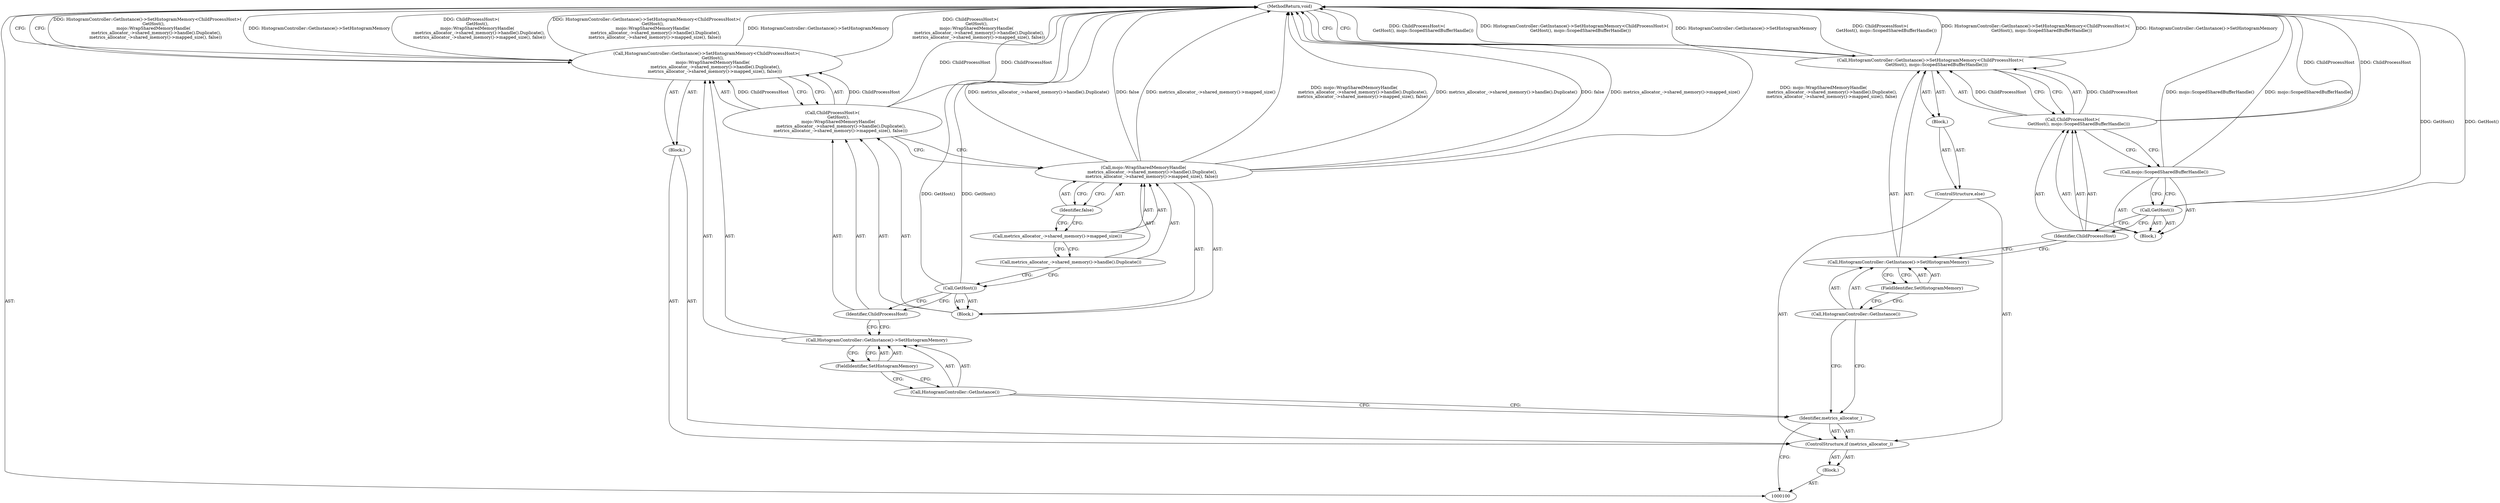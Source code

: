 digraph "1_Chrome_673ce95d481ea9368c4d4d43ac756ba1d6d9e608_10" {
"1000128" [label="(MethodReturn,void)"];
"1000101" [label="(Block,)"];
"1000127" [label="(Call,mojo::ScopedSharedBufferHandle())"];
"1000125" [label="(Block,)"];
"1000126" [label="(Call,GetHost())"];
"1000102" [label="(ControlStructure,if (metrics_allocator_))"];
"1000104" [label="(Block,)"];
"1000103" [label="(Identifier,metrics_allocator_)"];
"1000105" [label="(Call,HistogramController::GetInstance()->SetHistogramMemory<ChildProcessHost>(\n         GetHost(),\n         mojo::WrapSharedMemoryHandle(\n             metrics_allocator_->shared_memory()->handle().Duplicate(),\n            metrics_allocator_->shared_memory()->mapped_size(), false)))"];
"1000106" [label="(Call,HistogramController::GetInstance()->SetHistogramMemory)"];
"1000107" [label="(Call,HistogramController::GetInstance())"];
"1000108" [label="(FieldIdentifier,SetHistogramMemory)"];
"1000109" [label="(Call,ChildProcessHost>(\n         GetHost(),\n         mojo::WrapSharedMemoryHandle(\n             metrics_allocator_->shared_memory()->handle().Duplicate(),\n            metrics_allocator_->shared_memory()->mapped_size(), false)))"];
"1000110" [label="(Identifier,ChildProcessHost)"];
"1000111" [label="(Block,)"];
"1000112" [label="(Call,GetHost())"];
"1000113" [label="(Call,mojo::WrapSharedMemoryHandle(\n             metrics_allocator_->shared_memory()->handle().Duplicate(),\n            metrics_allocator_->shared_memory()->mapped_size(), false))"];
"1000114" [label="(Call,metrics_allocator_->shared_memory()->handle().Duplicate())"];
"1000115" [label="(Call,metrics_allocator_->shared_memory()->mapped_size())"];
"1000116" [label="(Identifier,false)"];
"1000118" [label="(Block,)"];
"1000117" [label="(ControlStructure,else)"];
"1000122" [label="(FieldIdentifier,SetHistogramMemory)"];
"1000119" [label="(Call,HistogramController::GetInstance()->SetHistogramMemory<ChildProcessHost>(\n         GetHost(), mojo::ScopedSharedBufferHandle()))"];
"1000120" [label="(Call,HistogramController::GetInstance()->SetHistogramMemory)"];
"1000121" [label="(Call,HistogramController::GetInstance())"];
"1000123" [label="(Call,ChildProcessHost>(\n         GetHost(), mojo::ScopedSharedBufferHandle()))"];
"1000124" [label="(Identifier,ChildProcessHost)"];
"1000128" -> "1000100"  [label="AST: "];
"1000128" -> "1000105"  [label="CFG: "];
"1000128" -> "1000119"  [label="CFG: "];
"1000126" -> "1000128"  [label="DDG: GetHost()"];
"1000105" -> "1000128"  [label="DDG: HistogramController::GetInstance()->SetHistogramMemory<ChildProcessHost>(\n         GetHost(),\n         mojo::WrapSharedMemoryHandle(\n             metrics_allocator_->shared_memory()->handle().Duplicate(),\n            metrics_allocator_->shared_memory()->mapped_size(), false))"];
"1000105" -> "1000128"  [label="DDG: HistogramController::GetInstance()->SetHistogramMemory"];
"1000105" -> "1000128"  [label="DDG: ChildProcessHost>(\n         GetHost(),\n         mojo::WrapSharedMemoryHandle(\n             metrics_allocator_->shared_memory()->handle().Duplicate(),\n            metrics_allocator_->shared_memory()->mapped_size(), false))"];
"1000113" -> "1000128"  [label="DDG: metrics_allocator_->shared_memory()->handle().Duplicate()"];
"1000113" -> "1000128"  [label="DDG: false"];
"1000113" -> "1000128"  [label="DDG: metrics_allocator_->shared_memory()->mapped_size()"];
"1000113" -> "1000128"  [label="DDG: mojo::WrapSharedMemoryHandle(\n             metrics_allocator_->shared_memory()->handle().Duplicate(),\n            metrics_allocator_->shared_memory()->mapped_size(), false)"];
"1000119" -> "1000128"  [label="DDG: ChildProcessHost>(\n         GetHost(), mojo::ScopedSharedBufferHandle())"];
"1000119" -> "1000128"  [label="DDG: HistogramController::GetInstance()->SetHistogramMemory<ChildProcessHost>(\n         GetHost(), mojo::ScopedSharedBufferHandle())"];
"1000119" -> "1000128"  [label="DDG: HistogramController::GetInstance()->SetHistogramMemory"];
"1000127" -> "1000128"  [label="DDG: mojo::ScopedSharedBufferHandle()"];
"1000112" -> "1000128"  [label="DDG: GetHost()"];
"1000123" -> "1000128"  [label="DDG: ChildProcessHost"];
"1000109" -> "1000128"  [label="DDG: ChildProcessHost"];
"1000101" -> "1000100"  [label="AST: "];
"1000102" -> "1000101"  [label="AST: "];
"1000127" -> "1000125"  [label="AST: "];
"1000127" -> "1000126"  [label="CFG: "];
"1000123" -> "1000127"  [label="CFG: "];
"1000127" -> "1000128"  [label="DDG: mojo::ScopedSharedBufferHandle()"];
"1000125" -> "1000123"  [label="AST: "];
"1000126" -> "1000125"  [label="AST: "];
"1000127" -> "1000125"  [label="AST: "];
"1000126" -> "1000125"  [label="AST: "];
"1000126" -> "1000124"  [label="CFG: "];
"1000127" -> "1000126"  [label="CFG: "];
"1000126" -> "1000128"  [label="DDG: GetHost()"];
"1000102" -> "1000101"  [label="AST: "];
"1000103" -> "1000102"  [label="AST: "];
"1000104" -> "1000102"  [label="AST: "];
"1000117" -> "1000102"  [label="AST: "];
"1000104" -> "1000102"  [label="AST: "];
"1000105" -> "1000104"  [label="AST: "];
"1000103" -> "1000102"  [label="AST: "];
"1000103" -> "1000100"  [label="CFG: "];
"1000107" -> "1000103"  [label="CFG: "];
"1000121" -> "1000103"  [label="CFG: "];
"1000105" -> "1000104"  [label="AST: "];
"1000105" -> "1000109"  [label="CFG: "];
"1000106" -> "1000105"  [label="AST: "];
"1000109" -> "1000105"  [label="AST: "];
"1000128" -> "1000105"  [label="CFG: "];
"1000105" -> "1000128"  [label="DDG: HistogramController::GetInstance()->SetHistogramMemory<ChildProcessHost>(\n         GetHost(),\n         mojo::WrapSharedMemoryHandle(\n             metrics_allocator_->shared_memory()->handle().Duplicate(),\n            metrics_allocator_->shared_memory()->mapped_size(), false))"];
"1000105" -> "1000128"  [label="DDG: HistogramController::GetInstance()->SetHistogramMemory"];
"1000105" -> "1000128"  [label="DDG: ChildProcessHost>(\n         GetHost(),\n         mojo::WrapSharedMemoryHandle(\n             metrics_allocator_->shared_memory()->handle().Duplicate(),\n            metrics_allocator_->shared_memory()->mapped_size(), false))"];
"1000109" -> "1000105"  [label="DDG: ChildProcessHost"];
"1000106" -> "1000105"  [label="AST: "];
"1000106" -> "1000108"  [label="CFG: "];
"1000107" -> "1000106"  [label="AST: "];
"1000108" -> "1000106"  [label="AST: "];
"1000110" -> "1000106"  [label="CFG: "];
"1000107" -> "1000106"  [label="AST: "];
"1000107" -> "1000103"  [label="CFG: "];
"1000108" -> "1000107"  [label="CFG: "];
"1000108" -> "1000106"  [label="AST: "];
"1000108" -> "1000107"  [label="CFG: "];
"1000106" -> "1000108"  [label="CFG: "];
"1000109" -> "1000105"  [label="AST: "];
"1000109" -> "1000113"  [label="CFG: "];
"1000110" -> "1000109"  [label="AST: "];
"1000111" -> "1000109"  [label="AST: "];
"1000105" -> "1000109"  [label="CFG: "];
"1000109" -> "1000128"  [label="DDG: ChildProcessHost"];
"1000109" -> "1000105"  [label="DDG: ChildProcessHost"];
"1000110" -> "1000109"  [label="AST: "];
"1000110" -> "1000106"  [label="CFG: "];
"1000112" -> "1000110"  [label="CFG: "];
"1000111" -> "1000109"  [label="AST: "];
"1000112" -> "1000111"  [label="AST: "];
"1000113" -> "1000111"  [label="AST: "];
"1000112" -> "1000111"  [label="AST: "];
"1000112" -> "1000110"  [label="CFG: "];
"1000114" -> "1000112"  [label="CFG: "];
"1000112" -> "1000128"  [label="DDG: GetHost()"];
"1000113" -> "1000111"  [label="AST: "];
"1000113" -> "1000116"  [label="CFG: "];
"1000114" -> "1000113"  [label="AST: "];
"1000115" -> "1000113"  [label="AST: "];
"1000116" -> "1000113"  [label="AST: "];
"1000109" -> "1000113"  [label="CFG: "];
"1000113" -> "1000128"  [label="DDG: metrics_allocator_->shared_memory()->handle().Duplicate()"];
"1000113" -> "1000128"  [label="DDG: false"];
"1000113" -> "1000128"  [label="DDG: metrics_allocator_->shared_memory()->mapped_size()"];
"1000113" -> "1000128"  [label="DDG: mojo::WrapSharedMemoryHandle(\n             metrics_allocator_->shared_memory()->handle().Duplicate(),\n            metrics_allocator_->shared_memory()->mapped_size(), false)"];
"1000114" -> "1000113"  [label="AST: "];
"1000114" -> "1000112"  [label="CFG: "];
"1000115" -> "1000114"  [label="CFG: "];
"1000115" -> "1000113"  [label="AST: "];
"1000115" -> "1000114"  [label="CFG: "];
"1000116" -> "1000115"  [label="CFG: "];
"1000116" -> "1000113"  [label="AST: "];
"1000116" -> "1000115"  [label="CFG: "];
"1000113" -> "1000116"  [label="CFG: "];
"1000118" -> "1000117"  [label="AST: "];
"1000119" -> "1000118"  [label="AST: "];
"1000117" -> "1000102"  [label="AST: "];
"1000118" -> "1000117"  [label="AST: "];
"1000122" -> "1000120"  [label="AST: "];
"1000122" -> "1000121"  [label="CFG: "];
"1000120" -> "1000122"  [label="CFG: "];
"1000119" -> "1000118"  [label="AST: "];
"1000119" -> "1000123"  [label="CFG: "];
"1000120" -> "1000119"  [label="AST: "];
"1000123" -> "1000119"  [label="AST: "];
"1000128" -> "1000119"  [label="CFG: "];
"1000119" -> "1000128"  [label="DDG: ChildProcessHost>(\n         GetHost(), mojo::ScopedSharedBufferHandle())"];
"1000119" -> "1000128"  [label="DDG: HistogramController::GetInstance()->SetHistogramMemory<ChildProcessHost>(\n         GetHost(), mojo::ScopedSharedBufferHandle())"];
"1000119" -> "1000128"  [label="DDG: HistogramController::GetInstance()->SetHistogramMemory"];
"1000123" -> "1000119"  [label="DDG: ChildProcessHost"];
"1000120" -> "1000119"  [label="AST: "];
"1000120" -> "1000122"  [label="CFG: "];
"1000121" -> "1000120"  [label="AST: "];
"1000122" -> "1000120"  [label="AST: "];
"1000124" -> "1000120"  [label="CFG: "];
"1000121" -> "1000120"  [label="AST: "];
"1000121" -> "1000103"  [label="CFG: "];
"1000122" -> "1000121"  [label="CFG: "];
"1000123" -> "1000119"  [label="AST: "];
"1000123" -> "1000127"  [label="CFG: "];
"1000124" -> "1000123"  [label="AST: "];
"1000125" -> "1000123"  [label="AST: "];
"1000119" -> "1000123"  [label="CFG: "];
"1000123" -> "1000128"  [label="DDG: ChildProcessHost"];
"1000123" -> "1000119"  [label="DDG: ChildProcessHost"];
"1000124" -> "1000123"  [label="AST: "];
"1000124" -> "1000120"  [label="CFG: "];
"1000126" -> "1000124"  [label="CFG: "];
}
